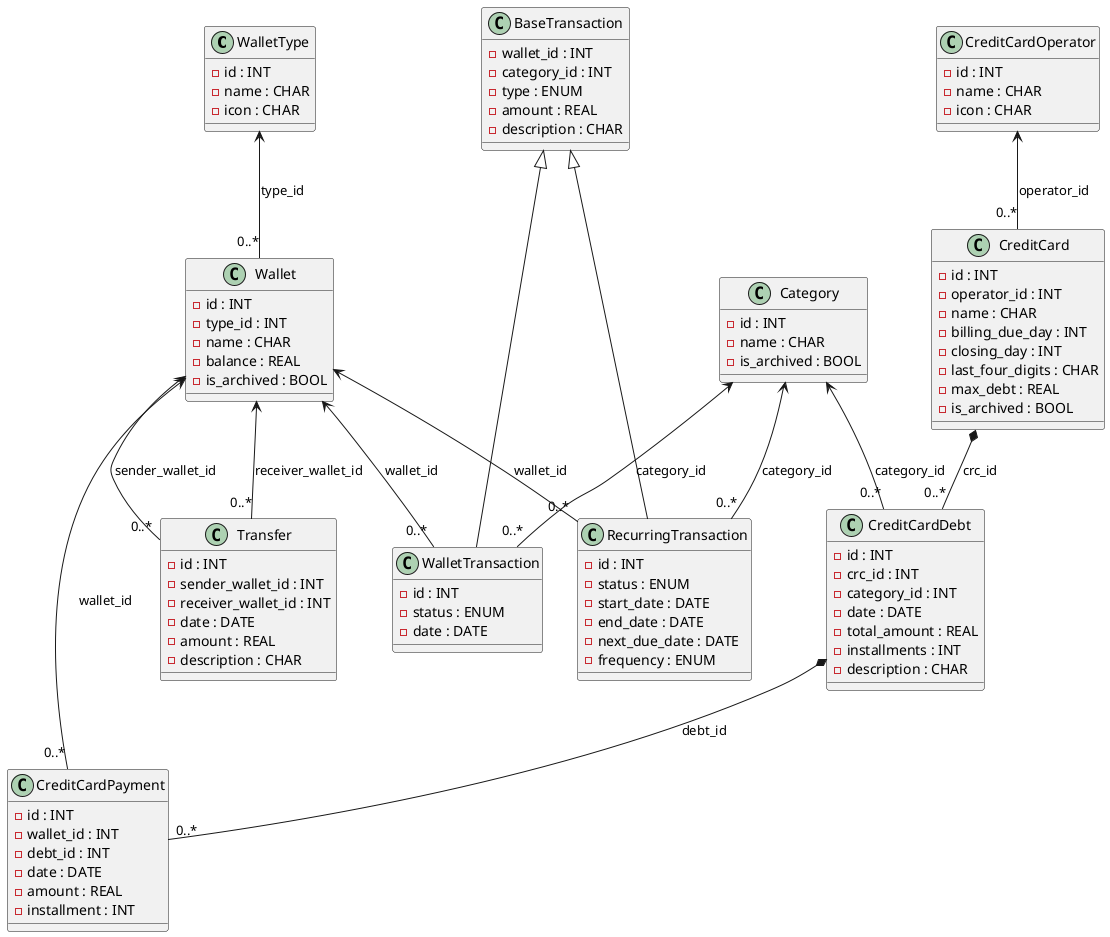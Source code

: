 @startuml
class WalletType {
    -id : INT
    -name : CHAR
    -icon : CHAR
}

class Wallet {
    -id : INT
    -type_id : INT
    -name : CHAR
    -balance : REAL
    -is_archived : BOOL
}

class BaseTransaction {
    -wallet_id : INT
    -category_id : INT
    -type : ENUM
    -amount : REAL
    -description : CHAR

}

class RecurringTransaction {
    -id : INT
    -status : ENUM
    -start_date : DATE
    -end_date : DATE
    -next_due_date : DATE
    -frequency : ENUM
}

class WalletTransaction {
    -id : INT
    -status : ENUM
    -date : DATE
}

class Transfer {
    -id : INT
    -sender_wallet_id : INT
    -receiver_wallet_id : INT
    -date : DATE
    -amount : REAL
    -description : CHAR
}

class Category {
    -id : INT
    -name : CHAR
    -is_archived : BOOL
}

class CreditCardOperator {
    -id : INT
    -name : CHAR
    -icon : CHAR
}

class CreditCard {
    -id : INT
    -operator_id : INT
    -name : CHAR
    -billing_due_day : INT
    -closing_day : INT
    -last_four_digits : CHAR
    -max_debt : REAL
    -is_archived : BOOL
}

class CreditCardDebt {
    -id : INT
    -crc_id : INT
    -category_id : INT
    -date : DATE
    -total_amount : REAL
    -installments : INT
    -description : CHAR
}

class CreditCardPayment {
    -id : INT
    -wallet_id : INT
    -debt_id : INT
    -date : DATE
    -amount : REAL
    -installment : INT
}

WalletType <-- "0..*" Wallet : type_id

BaseTransaction <|--- RecurringTransaction
BaseTransaction <|--- WalletTransaction

Wallet <-- "0..*" RecurringTransaction : wallet_id
Wallet <-- "0..*" WalletTransaction : wallet_id
Wallet <-- "0..*" Transfer : sender_wallet_id
Wallet <-- "0..*" Transfer : receiver_wallet_id
Wallet <-- "0..*" CreditCardPayment : wallet_id

Category <-- "0..*" RecurringTransaction : category_id
Category <-- "0..*" WalletTransaction : category_id
Category <-- "0..*" CreditCardDebt : category_id

CreditCardOperator <-- "0..*" CreditCard : operator_id
CreditCard *-- "0..*" CreditCardDebt : crc_id
CreditCardDebt *-- "0..*" CreditCardPayment : debt_id
@enduml
